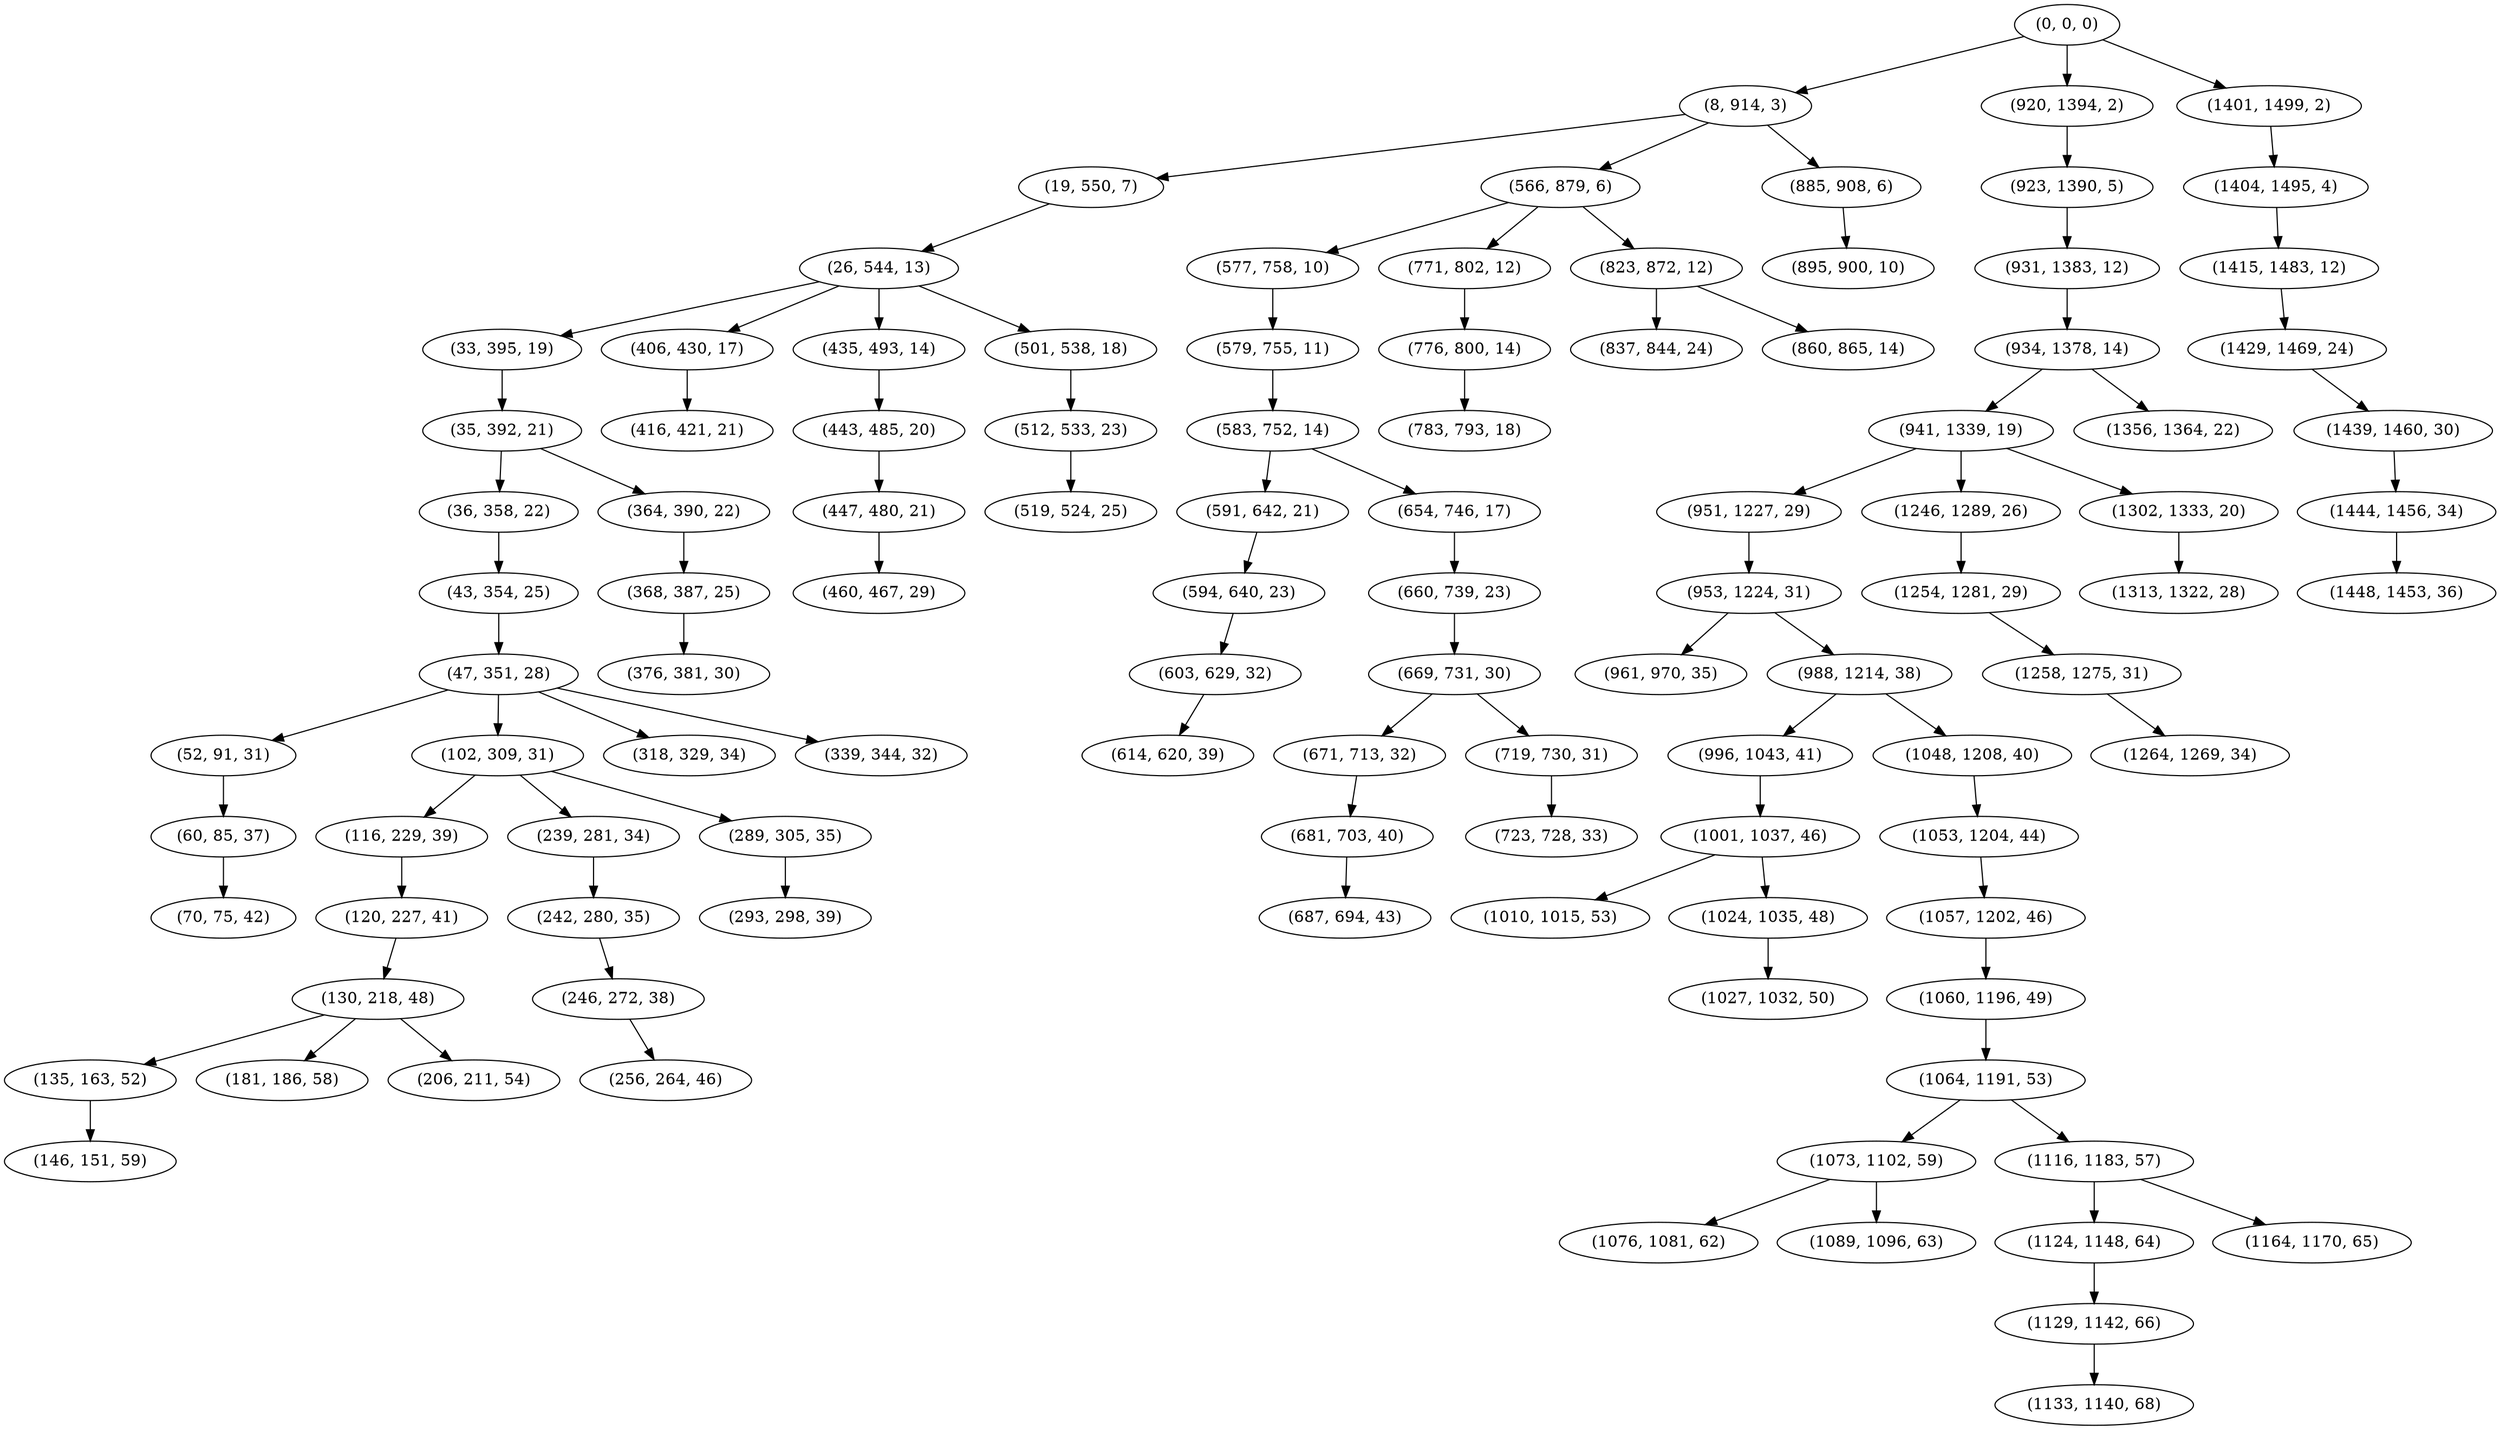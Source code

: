 digraph tree {
    "(0, 0, 0)";
    "(8, 914, 3)";
    "(19, 550, 7)";
    "(26, 544, 13)";
    "(33, 395, 19)";
    "(35, 392, 21)";
    "(36, 358, 22)";
    "(43, 354, 25)";
    "(47, 351, 28)";
    "(52, 91, 31)";
    "(60, 85, 37)";
    "(70, 75, 42)";
    "(102, 309, 31)";
    "(116, 229, 39)";
    "(120, 227, 41)";
    "(130, 218, 48)";
    "(135, 163, 52)";
    "(146, 151, 59)";
    "(181, 186, 58)";
    "(206, 211, 54)";
    "(239, 281, 34)";
    "(242, 280, 35)";
    "(246, 272, 38)";
    "(256, 264, 46)";
    "(289, 305, 35)";
    "(293, 298, 39)";
    "(318, 329, 34)";
    "(339, 344, 32)";
    "(364, 390, 22)";
    "(368, 387, 25)";
    "(376, 381, 30)";
    "(406, 430, 17)";
    "(416, 421, 21)";
    "(435, 493, 14)";
    "(443, 485, 20)";
    "(447, 480, 21)";
    "(460, 467, 29)";
    "(501, 538, 18)";
    "(512, 533, 23)";
    "(519, 524, 25)";
    "(566, 879, 6)";
    "(577, 758, 10)";
    "(579, 755, 11)";
    "(583, 752, 14)";
    "(591, 642, 21)";
    "(594, 640, 23)";
    "(603, 629, 32)";
    "(614, 620, 39)";
    "(654, 746, 17)";
    "(660, 739, 23)";
    "(669, 731, 30)";
    "(671, 713, 32)";
    "(681, 703, 40)";
    "(687, 694, 43)";
    "(719, 730, 31)";
    "(723, 728, 33)";
    "(771, 802, 12)";
    "(776, 800, 14)";
    "(783, 793, 18)";
    "(823, 872, 12)";
    "(837, 844, 24)";
    "(860, 865, 14)";
    "(885, 908, 6)";
    "(895, 900, 10)";
    "(920, 1394, 2)";
    "(923, 1390, 5)";
    "(931, 1383, 12)";
    "(934, 1378, 14)";
    "(941, 1339, 19)";
    "(951, 1227, 29)";
    "(953, 1224, 31)";
    "(961, 970, 35)";
    "(988, 1214, 38)";
    "(996, 1043, 41)";
    "(1001, 1037, 46)";
    "(1010, 1015, 53)";
    "(1024, 1035, 48)";
    "(1027, 1032, 50)";
    "(1048, 1208, 40)";
    "(1053, 1204, 44)";
    "(1057, 1202, 46)";
    "(1060, 1196, 49)";
    "(1064, 1191, 53)";
    "(1073, 1102, 59)";
    "(1076, 1081, 62)";
    "(1089, 1096, 63)";
    "(1116, 1183, 57)";
    "(1124, 1148, 64)";
    "(1129, 1142, 66)";
    "(1133, 1140, 68)";
    "(1164, 1170, 65)";
    "(1246, 1289, 26)";
    "(1254, 1281, 29)";
    "(1258, 1275, 31)";
    "(1264, 1269, 34)";
    "(1302, 1333, 20)";
    "(1313, 1322, 28)";
    "(1356, 1364, 22)";
    "(1401, 1499, 2)";
    "(1404, 1495, 4)";
    "(1415, 1483, 12)";
    "(1429, 1469, 24)";
    "(1439, 1460, 30)";
    "(1444, 1456, 34)";
    "(1448, 1453, 36)";
    "(0, 0, 0)" -> "(8, 914, 3)";
    "(0, 0, 0)" -> "(920, 1394, 2)";
    "(0, 0, 0)" -> "(1401, 1499, 2)";
    "(8, 914, 3)" -> "(19, 550, 7)";
    "(8, 914, 3)" -> "(566, 879, 6)";
    "(8, 914, 3)" -> "(885, 908, 6)";
    "(19, 550, 7)" -> "(26, 544, 13)";
    "(26, 544, 13)" -> "(33, 395, 19)";
    "(26, 544, 13)" -> "(406, 430, 17)";
    "(26, 544, 13)" -> "(435, 493, 14)";
    "(26, 544, 13)" -> "(501, 538, 18)";
    "(33, 395, 19)" -> "(35, 392, 21)";
    "(35, 392, 21)" -> "(36, 358, 22)";
    "(35, 392, 21)" -> "(364, 390, 22)";
    "(36, 358, 22)" -> "(43, 354, 25)";
    "(43, 354, 25)" -> "(47, 351, 28)";
    "(47, 351, 28)" -> "(52, 91, 31)";
    "(47, 351, 28)" -> "(102, 309, 31)";
    "(47, 351, 28)" -> "(318, 329, 34)";
    "(47, 351, 28)" -> "(339, 344, 32)";
    "(52, 91, 31)" -> "(60, 85, 37)";
    "(60, 85, 37)" -> "(70, 75, 42)";
    "(102, 309, 31)" -> "(116, 229, 39)";
    "(102, 309, 31)" -> "(239, 281, 34)";
    "(102, 309, 31)" -> "(289, 305, 35)";
    "(116, 229, 39)" -> "(120, 227, 41)";
    "(120, 227, 41)" -> "(130, 218, 48)";
    "(130, 218, 48)" -> "(135, 163, 52)";
    "(130, 218, 48)" -> "(181, 186, 58)";
    "(130, 218, 48)" -> "(206, 211, 54)";
    "(135, 163, 52)" -> "(146, 151, 59)";
    "(239, 281, 34)" -> "(242, 280, 35)";
    "(242, 280, 35)" -> "(246, 272, 38)";
    "(246, 272, 38)" -> "(256, 264, 46)";
    "(289, 305, 35)" -> "(293, 298, 39)";
    "(364, 390, 22)" -> "(368, 387, 25)";
    "(368, 387, 25)" -> "(376, 381, 30)";
    "(406, 430, 17)" -> "(416, 421, 21)";
    "(435, 493, 14)" -> "(443, 485, 20)";
    "(443, 485, 20)" -> "(447, 480, 21)";
    "(447, 480, 21)" -> "(460, 467, 29)";
    "(501, 538, 18)" -> "(512, 533, 23)";
    "(512, 533, 23)" -> "(519, 524, 25)";
    "(566, 879, 6)" -> "(577, 758, 10)";
    "(566, 879, 6)" -> "(771, 802, 12)";
    "(566, 879, 6)" -> "(823, 872, 12)";
    "(577, 758, 10)" -> "(579, 755, 11)";
    "(579, 755, 11)" -> "(583, 752, 14)";
    "(583, 752, 14)" -> "(591, 642, 21)";
    "(583, 752, 14)" -> "(654, 746, 17)";
    "(591, 642, 21)" -> "(594, 640, 23)";
    "(594, 640, 23)" -> "(603, 629, 32)";
    "(603, 629, 32)" -> "(614, 620, 39)";
    "(654, 746, 17)" -> "(660, 739, 23)";
    "(660, 739, 23)" -> "(669, 731, 30)";
    "(669, 731, 30)" -> "(671, 713, 32)";
    "(669, 731, 30)" -> "(719, 730, 31)";
    "(671, 713, 32)" -> "(681, 703, 40)";
    "(681, 703, 40)" -> "(687, 694, 43)";
    "(719, 730, 31)" -> "(723, 728, 33)";
    "(771, 802, 12)" -> "(776, 800, 14)";
    "(776, 800, 14)" -> "(783, 793, 18)";
    "(823, 872, 12)" -> "(837, 844, 24)";
    "(823, 872, 12)" -> "(860, 865, 14)";
    "(885, 908, 6)" -> "(895, 900, 10)";
    "(920, 1394, 2)" -> "(923, 1390, 5)";
    "(923, 1390, 5)" -> "(931, 1383, 12)";
    "(931, 1383, 12)" -> "(934, 1378, 14)";
    "(934, 1378, 14)" -> "(941, 1339, 19)";
    "(934, 1378, 14)" -> "(1356, 1364, 22)";
    "(941, 1339, 19)" -> "(951, 1227, 29)";
    "(941, 1339, 19)" -> "(1246, 1289, 26)";
    "(941, 1339, 19)" -> "(1302, 1333, 20)";
    "(951, 1227, 29)" -> "(953, 1224, 31)";
    "(953, 1224, 31)" -> "(961, 970, 35)";
    "(953, 1224, 31)" -> "(988, 1214, 38)";
    "(988, 1214, 38)" -> "(996, 1043, 41)";
    "(988, 1214, 38)" -> "(1048, 1208, 40)";
    "(996, 1043, 41)" -> "(1001, 1037, 46)";
    "(1001, 1037, 46)" -> "(1010, 1015, 53)";
    "(1001, 1037, 46)" -> "(1024, 1035, 48)";
    "(1024, 1035, 48)" -> "(1027, 1032, 50)";
    "(1048, 1208, 40)" -> "(1053, 1204, 44)";
    "(1053, 1204, 44)" -> "(1057, 1202, 46)";
    "(1057, 1202, 46)" -> "(1060, 1196, 49)";
    "(1060, 1196, 49)" -> "(1064, 1191, 53)";
    "(1064, 1191, 53)" -> "(1073, 1102, 59)";
    "(1064, 1191, 53)" -> "(1116, 1183, 57)";
    "(1073, 1102, 59)" -> "(1076, 1081, 62)";
    "(1073, 1102, 59)" -> "(1089, 1096, 63)";
    "(1116, 1183, 57)" -> "(1124, 1148, 64)";
    "(1116, 1183, 57)" -> "(1164, 1170, 65)";
    "(1124, 1148, 64)" -> "(1129, 1142, 66)";
    "(1129, 1142, 66)" -> "(1133, 1140, 68)";
    "(1246, 1289, 26)" -> "(1254, 1281, 29)";
    "(1254, 1281, 29)" -> "(1258, 1275, 31)";
    "(1258, 1275, 31)" -> "(1264, 1269, 34)";
    "(1302, 1333, 20)" -> "(1313, 1322, 28)";
    "(1401, 1499, 2)" -> "(1404, 1495, 4)";
    "(1404, 1495, 4)" -> "(1415, 1483, 12)";
    "(1415, 1483, 12)" -> "(1429, 1469, 24)";
    "(1429, 1469, 24)" -> "(1439, 1460, 30)";
    "(1439, 1460, 30)" -> "(1444, 1456, 34)";
    "(1444, 1456, 34)" -> "(1448, 1453, 36)";
}
